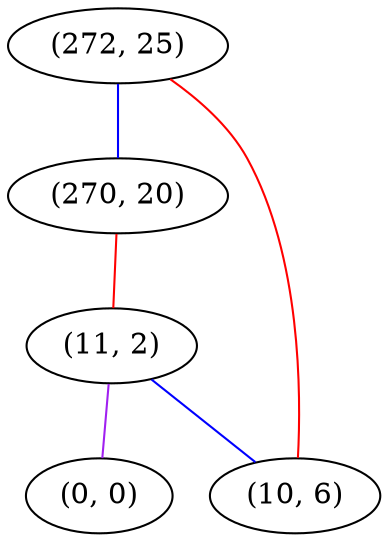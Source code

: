 graph "" {
"(272, 25)";
"(270, 20)";
"(11, 2)";
"(10, 6)";
"(0, 0)";
"(272, 25)" -- "(270, 20)"  [color=blue, key=0, weight=3];
"(272, 25)" -- "(10, 6)"  [color=red, key=0, weight=1];
"(270, 20)" -- "(11, 2)"  [color=red, key=0, weight=1];
"(11, 2)" -- "(0, 0)"  [color=purple, key=0, weight=4];
"(11, 2)" -- "(10, 6)"  [color=blue, key=0, weight=3];
}
